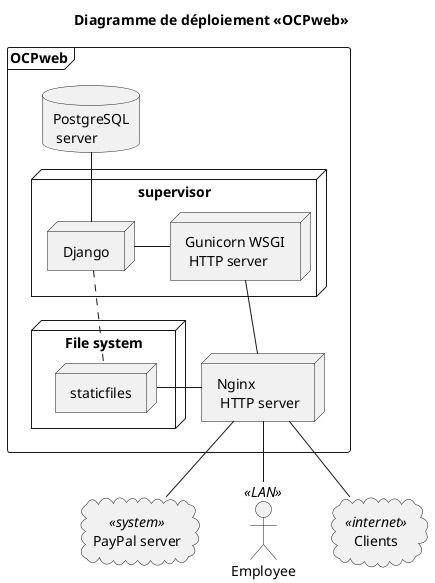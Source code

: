 @startuml
title Diagramme de déploiement «OCPweb»

/' = = = = = = = STYLE = = = = = = = '/
' skinparam monochrome true
' skinparam linetype ortho

cloud "PayPal server" as bank <<system>>
actor "Employee" <<LAN>>
cloud "Clients" <<internet>>

/' = = = = = = = ARTIFACT = = = = = = = '/

Frame  "OCPweb" {

    node "Nginx\n HTTP server" as nginx

    database "PostgreSQL\n server" as psql

    node "File system" as fs {
        node "staticfiles" as stat
    }

    node "supervisor" as supervisor {
        node "Gunicorn WSGI\n HTTP server" as gunicorn
        node "Django" as django
    }

}

/' = = = = = = = RELATION = = = = = = = '/

bank -up- nginx
Clients -up- nginx
Employee -up- nginx

django .. stat
django - gunicorn
gunicorn -- nginx
nginx - stat
django -up- psql

@enduml
